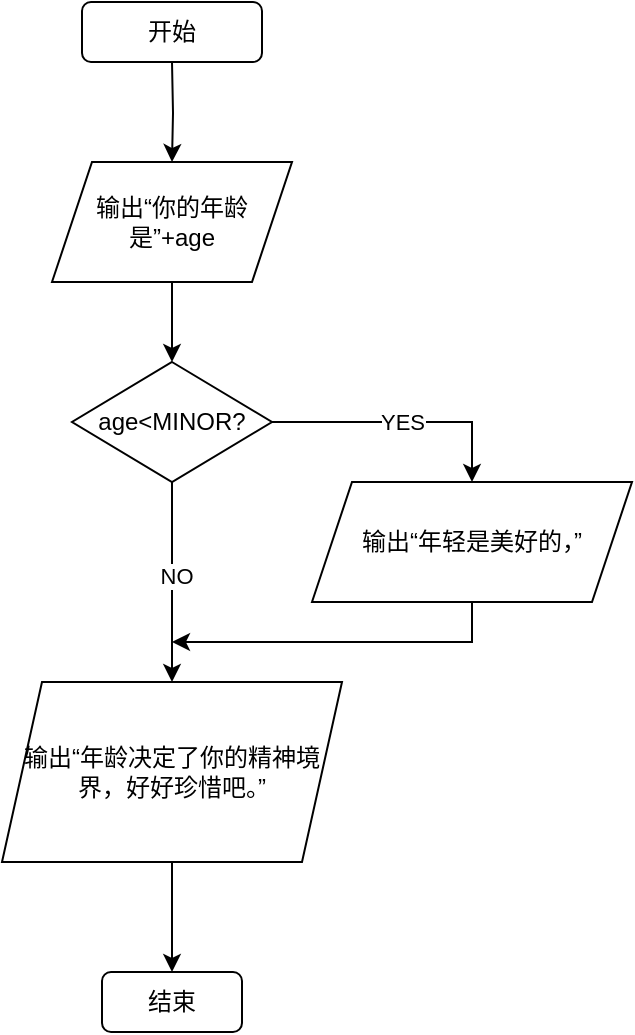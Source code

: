 <mxfile version="22.1.11" type="device">
  <diagram id="C5RBs43oDa-KdzZeNtuy" name="Page-1">
    <mxGraphModel dx="794" dy="519" grid="1" gridSize="10" guides="1" tooltips="1" connect="1" arrows="1" fold="1" page="1" pageScale="1" pageWidth="827" pageHeight="1169" math="0" shadow="0">
      <root>
        <mxCell id="WIyWlLk6GJQsqaUBKTNV-0" />
        <mxCell id="WIyWlLk6GJQsqaUBKTNV-1" parent="WIyWlLk6GJQsqaUBKTNV-0" />
        <mxCell id="i4a9FqG0ybNxiutWN6Q0-2" style="edgeStyle=orthogonalEdgeStyle;rounded=0;orthogonalLoop=1;jettySize=auto;html=1;exitX=0.5;exitY=1;exitDx=0;exitDy=0;" edge="1" parent="WIyWlLk6GJQsqaUBKTNV-1" target="i4a9FqG0ybNxiutWN6Q0-1">
          <mxGeometry relative="1" as="geometry">
            <mxPoint x="360" y="130" as="sourcePoint" />
          </mxGeometry>
        </mxCell>
        <mxCell id="i4a9FqG0ybNxiutWN6Q0-4" style="edgeStyle=orthogonalEdgeStyle;rounded=0;orthogonalLoop=1;jettySize=auto;html=1;exitX=0.5;exitY=1;exitDx=0;exitDy=0;entryX=0.5;entryY=0;entryDx=0;entryDy=0;" edge="1" parent="WIyWlLk6GJQsqaUBKTNV-1" source="i4a9FqG0ybNxiutWN6Q0-1" target="i4a9FqG0ybNxiutWN6Q0-3">
          <mxGeometry relative="1" as="geometry" />
        </mxCell>
        <mxCell id="i4a9FqG0ybNxiutWN6Q0-1" value="输出“你的年龄是”+age" style="shape=parallelogram;perimeter=parallelogramPerimeter;whiteSpace=wrap;html=1;fixedSize=1;" vertex="1" parent="WIyWlLk6GJQsqaUBKTNV-1">
          <mxGeometry x="300" y="180" width="120" height="60" as="geometry" />
        </mxCell>
        <mxCell id="i4a9FqG0ybNxiutWN6Q0-6" value="YES" style="edgeStyle=orthogonalEdgeStyle;rounded=0;orthogonalLoop=1;jettySize=auto;html=1;exitX=1;exitY=0.5;exitDx=0;exitDy=0;entryX=0.5;entryY=0;entryDx=0;entryDy=0;" edge="1" parent="WIyWlLk6GJQsqaUBKTNV-1" source="i4a9FqG0ybNxiutWN6Q0-3" target="i4a9FqG0ybNxiutWN6Q0-5">
          <mxGeometry relative="1" as="geometry" />
        </mxCell>
        <mxCell id="i4a9FqG0ybNxiutWN6Q0-8" style="edgeStyle=orthogonalEdgeStyle;rounded=0;orthogonalLoop=1;jettySize=auto;html=1;exitX=0.5;exitY=1;exitDx=0;exitDy=0;entryX=0.5;entryY=0;entryDx=0;entryDy=0;" edge="1" parent="WIyWlLk6GJQsqaUBKTNV-1" source="i4a9FqG0ybNxiutWN6Q0-3" target="i4a9FqG0ybNxiutWN6Q0-7">
          <mxGeometry relative="1" as="geometry" />
        </mxCell>
        <mxCell id="i4a9FqG0ybNxiutWN6Q0-13" value="NO" style="edgeLabel;html=1;align=center;verticalAlign=middle;resizable=0;points=[];" vertex="1" connectable="0" parent="i4a9FqG0ybNxiutWN6Q0-8">
          <mxGeometry x="-0.06" y="2" relative="1" as="geometry">
            <mxPoint as="offset" />
          </mxGeometry>
        </mxCell>
        <mxCell id="i4a9FqG0ybNxiutWN6Q0-3" value="age&amp;lt;MINOR?" style="rhombus;whiteSpace=wrap;html=1;" vertex="1" parent="WIyWlLk6GJQsqaUBKTNV-1">
          <mxGeometry x="310" y="280" width="100" height="60" as="geometry" />
        </mxCell>
        <mxCell id="i4a9FqG0ybNxiutWN6Q0-9" style="edgeStyle=orthogonalEdgeStyle;rounded=0;orthogonalLoop=1;jettySize=auto;html=1;exitX=0.5;exitY=1;exitDx=0;exitDy=0;" edge="1" parent="WIyWlLk6GJQsqaUBKTNV-1" source="i4a9FqG0ybNxiutWN6Q0-5">
          <mxGeometry relative="1" as="geometry">
            <mxPoint x="360" y="420" as="targetPoint" />
            <Array as="points">
              <mxPoint x="510" y="420" />
            </Array>
          </mxGeometry>
        </mxCell>
        <mxCell id="i4a9FqG0ybNxiutWN6Q0-5" value="输出“年轻是美好的，”" style="shape=parallelogram;perimeter=parallelogramPerimeter;whiteSpace=wrap;html=1;fixedSize=1;" vertex="1" parent="WIyWlLk6GJQsqaUBKTNV-1">
          <mxGeometry x="430" y="340" width="160" height="60" as="geometry" />
        </mxCell>
        <mxCell id="i4a9FqG0ybNxiutWN6Q0-12" style="edgeStyle=orthogonalEdgeStyle;rounded=0;orthogonalLoop=1;jettySize=auto;html=1;exitX=0.5;exitY=1;exitDx=0;exitDy=0;entryX=0.5;entryY=0;entryDx=0;entryDy=0;" edge="1" parent="WIyWlLk6GJQsqaUBKTNV-1" source="i4a9FqG0ybNxiutWN6Q0-7" target="i4a9FqG0ybNxiutWN6Q0-11">
          <mxGeometry relative="1" as="geometry" />
        </mxCell>
        <mxCell id="i4a9FqG0ybNxiutWN6Q0-7" value="输出“年龄决定了你的精神境界，好好珍惜吧。”" style="shape=parallelogram;perimeter=parallelogramPerimeter;whiteSpace=wrap;html=1;fixedSize=1;size=20;" vertex="1" parent="WIyWlLk6GJQsqaUBKTNV-1">
          <mxGeometry x="275" y="440" width="170" height="90" as="geometry" />
        </mxCell>
        <mxCell id="i4a9FqG0ybNxiutWN6Q0-10" value="开始" style="rounded=1;whiteSpace=wrap;html=1;" vertex="1" parent="WIyWlLk6GJQsqaUBKTNV-1">
          <mxGeometry x="315" y="100" width="90" height="30" as="geometry" />
        </mxCell>
        <mxCell id="i4a9FqG0ybNxiutWN6Q0-11" value="结束" style="rounded=1;whiteSpace=wrap;html=1;" vertex="1" parent="WIyWlLk6GJQsqaUBKTNV-1">
          <mxGeometry x="325" y="585" width="70" height="30" as="geometry" />
        </mxCell>
      </root>
    </mxGraphModel>
  </diagram>
</mxfile>
